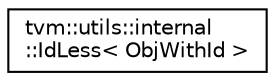 digraph "Graphical Class Hierarchy"
{
  edge [fontname="Helvetica",fontsize="10",labelfontname="Helvetica",labelfontsize="10"];
  node [fontname="Helvetica",fontsize="10",shape=record];
  rankdir="LR";
  Node0 [label="tvm::utils::internal\l::IdLess\< ObjWithId \>",height=0.2,width=0.4,color="black", fillcolor="white", style="filled",URL="$classtvm_1_1utils_1_1internal_1_1IdLess.html"];
}

